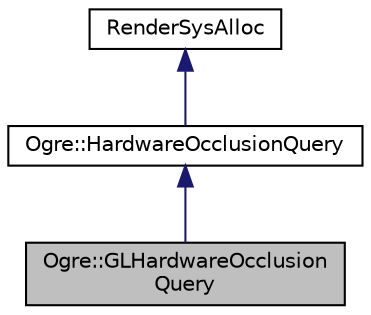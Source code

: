digraph "Ogre::GLHardwareOcclusionQuery"
{
  bgcolor="transparent";
  edge [fontname="Helvetica",fontsize="10",labelfontname="Helvetica",labelfontsize="10"];
  node [fontname="Helvetica",fontsize="10",shape=record];
  Node0 [label="Ogre::GLHardwareOcclusion\lQuery",height=0.2,width=0.4,color="black", fillcolor="grey75", style="filled", fontcolor="black"];
  Node1 -> Node0 [dir="back",color="midnightblue",fontsize="10",style="solid",fontname="Helvetica"];
  Node1 [label="Ogre::HardwareOcclusionQuery",height=0.2,width=0.4,color="black",URL="$class_ogre_1_1_hardware_occlusion_query.html",tooltip="This is a abstract class that that provides the interface for the query class for hardware occlusion..."];
  Node2 -> Node1 [dir="back",color="midnightblue",fontsize="10",style="solid",fontname="Helvetica"];
  Node2 [label="RenderSysAlloc",height=0.2,width=0.4,color="black",URL="$class_ogre_1_1_allocated_object.html"];
}
